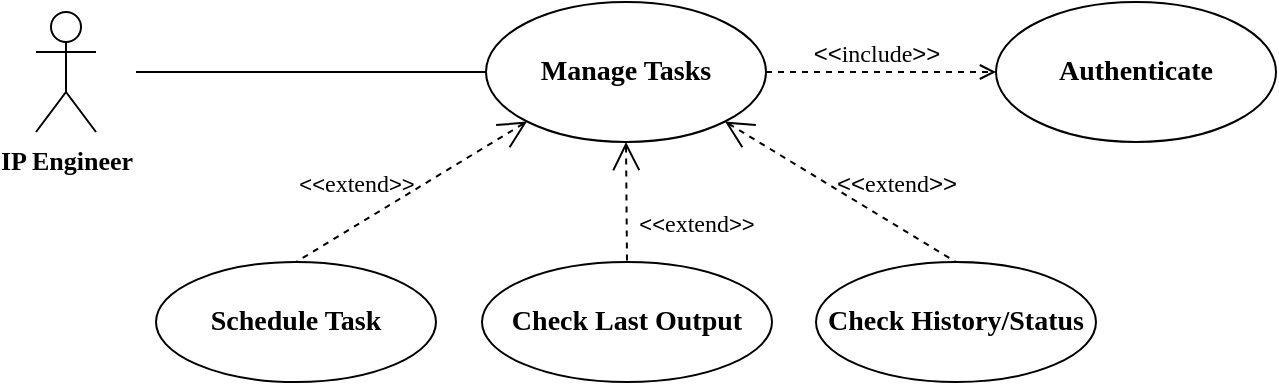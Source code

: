 <mxfile version="13.6.2" type="github"><diagram id="fceYZK4B8EAD64JDlkFU" name="Page-1"><mxGraphModel dx="716" dy="378" grid="1" gridSize="10" guides="1" tooltips="1" connect="1" arrows="1" fold="1" page="1" pageScale="1" pageWidth="850" pageHeight="1100" math="0" shadow="0" extFonts="Old Standard TT^https://fonts.googleapis.com/css?family=Old+Standard+TT"><root><mxCell id="0"/><mxCell id="1" parent="0"/><mxCell id="AMwVumv2ms9iytiUo9Ck-6" value="&lt;font face=&quot;Old Standard TT&quot; size=&quot;1&quot;&gt;&lt;b style=&quot;font-size: 13px&quot;&gt;IP Engineer&lt;/b&gt;&lt;/font&gt;" style="shape=umlActor;html=1;verticalLabelPosition=bottom;verticalAlign=top;align=center;" parent="1" vertex="1"><mxGeometry x="130" y="145" width="30" height="60" as="geometry"/></mxCell><mxCell id="AMwVumv2ms9iytiUo9Ck-14" value="&lt;font face=&quot;Old Standard TT&quot;&gt;&lt;span style=&quot;font-size: 14px&quot;&gt;&lt;b&gt;Authenticate&lt;/b&gt;&lt;/span&gt;&lt;/font&gt;" style="ellipse;whiteSpace=wrap;html=1;fillColor=none;" parent="1" vertex="1"><mxGeometry x="610" y="140" width="140" height="70" as="geometry"/></mxCell><mxCell id="AMwVumv2ms9iytiUo9Ck-17" value="&lt;font face=&quot;Old Standard TT&quot; size=&quot;1&quot;&gt;&lt;b style=&quot;font-size: 14px&quot;&gt;Manage Tasks&lt;/b&gt;&lt;/font&gt;" style="ellipse;whiteSpace=wrap;html=1;fillColor=none;" parent="1" vertex="1"><mxGeometry x="355" y="140" width="140" height="70" as="geometry"/></mxCell><mxCell id="AMwVumv2ms9iytiUo9Ck-43" value="&lt;font style=&quot;font-size: 12px&quot;&gt;&amp;lt;&amp;lt;&lt;font face=&quot;Old Standard TT&quot; style=&quot;font-size: 12px&quot;&gt;include&lt;/font&gt;&amp;gt;&amp;gt;&lt;/font&gt;" style="edgeStyle=none;html=1;endArrow=open;verticalAlign=bottom;dashed=1;labelBackgroundColor=none;exitX=1;exitY=0.5;exitDx=0;exitDy=0;entryX=0;entryY=0.5;entryDx=0;entryDy=0;" parent="1" source="AMwVumv2ms9iytiUo9Ck-17" target="AMwVumv2ms9iytiUo9Ck-14" edge="1"><mxGeometry x="-0.043" width="160" relative="1" as="geometry"><mxPoint x="600" y="190" as="sourcePoint"/><mxPoint x="650" y="175" as="targetPoint"/><Array as="points"/><mxPoint as="offset"/></mxGeometry></mxCell><mxCell id="AMwVumv2ms9iytiUo9Ck-51" value="" style="edgeStyle=none;html=1;endArrow=none;verticalAlign=bottom;entryX=0;entryY=0.5;entryDx=0;entryDy=0;" parent="1" target="AMwVumv2ms9iytiUo9Ck-17" edge="1"><mxGeometry width="160" relative="1" as="geometry"><mxPoint x="180" y="175" as="sourcePoint"/><mxPoint x="330" y="95" as="targetPoint"/></mxGeometry></mxCell><mxCell id="AMwVumv2ms9iytiUo9Ck-59" value="&lt;font face=&quot;Old Standard TT&quot; size=&quot;1&quot;&gt;&lt;b style=&quot;font-size: 14px&quot;&gt;Schedule Task&lt;/b&gt;&lt;/font&gt;" style="ellipse;whiteSpace=wrap;html=1;fillColor=none;" parent="1" vertex="1"><mxGeometry x="190" y="270" width="140" height="60" as="geometry"/></mxCell><mxCell id="AMwVumv2ms9iytiUo9Ck-60" value="&lt;font face=&quot;Old Standard TT&quot; size=&quot;1&quot;&gt;&lt;b style=&quot;font-size: 14px&quot;&gt;Check History/Status&lt;/b&gt;&lt;/font&gt;" style="ellipse;whiteSpace=wrap;html=1;fillColor=none;" parent="1" vertex="1"><mxGeometry x="520" y="270" width="140" height="60" as="geometry"/></mxCell><mxCell id="AMwVumv2ms9iytiUo9Ck-61" value="&lt;font face=&quot;Old Standard TT&quot; size=&quot;1&quot;&gt;&lt;b style=&quot;font-size: 14px&quot;&gt;Check Last Output&lt;/b&gt;&lt;/font&gt;" style="ellipse;whiteSpace=wrap;html=1;fillColor=none;" parent="1" vertex="1"><mxGeometry x="353" y="270" width="145" height="60" as="geometry"/></mxCell><mxCell id="AMwVumv2ms9iytiUo9Ck-64" value="&lt;font style=&quot;font-size: 12px&quot;&gt;&amp;lt;&amp;lt;&lt;font face=&quot;Old Standard TT&quot; style=&quot;font-size: 12px&quot;&gt;extend&lt;/font&gt;&amp;gt;&amp;gt;&lt;/font&gt;" style="edgeStyle=none;html=1;startArrow=open;endArrow=none;startSize=12;verticalAlign=bottom;dashed=1;labelBackgroundColor=none;exitX=1;exitY=1;exitDx=0;exitDy=0;entryX=0.5;entryY=0;entryDx=0;entryDy=0;" parent="1" source="AMwVumv2ms9iytiUo9Ck-17" target="AMwVumv2ms9iytiUo9Ck-60" edge="1"><mxGeometry x="0.39" y="10" width="160" relative="1" as="geometry"><mxPoint x="340" y="250" as="sourcePoint"/><mxPoint x="500" y="250" as="targetPoint"/><mxPoint as="offset"/></mxGeometry></mxCell><mxCell id="AMwVumv2ms9iytiUo9Ck-65" value="&amp;lt;&amp;lt;&lt;font face=&quot;Old Standard TT&quot; style=&quot;font-size: 12px&quot;&gt;extend&lt;/font&gt;&amp;gt;&amp;gt;" style="edgeStyle=none;html=1;startArrow=open;endArrow=none;startSize=12;verticalAlign=bottom;dashed=1;labelBackgroundColor=none;entryX=0.5;entryY=0;entryDx=0;entryDy=0;exitX=0;exitY=1;exitDx=0;exitDy=0;" parent="1" source="AMwVumv2ms9iytiUo9Ck-17" target="AMwVumv2ms9iytiUo9Ck-59" edge="1"><mxGeometry x="0.39" y="-10" width="160" relative="1" as="geometry"><mxPoint x="375" y="230" as="sourcePoint"/><mxPoint x="470" y="270" as="targetPoint"/><mxPoint as="offset"/></mxGeometry></mxCell><mxCell id="AMwVumv2ms9iytiUo9Ck-68" value="&amp;lt;&amp;lt;&lt;font face=&quot;Old Standard TT&quot; style=&quot;font-size: 12px&quot;&gt;extend&lt;/font&gt;&amp;gt;&amp;gt;" style="edgeStyle=none;html=1;startArrow=open;endArrow=none;startSize=12;verticalAlign=bottom;dashed=1;labelBackgroundColor=none;entryX=0.5;entryY=0;entryDx=0;entryDy=0;exitX=0.5;exitY=1;exitDx=0;exitDy=0;" parent="1" source="AMwVumv2ms9iytiUo9Ck-17" target="AMwVumv2ms9iytiUo9Ck-61" edge="1"><mxGeometry x="0.676" y="35" width="160" relative="1" as="geometry"><mxPoint x="410" y="211" as="sourcePoint"/><mxPoint x="550" y="300" as="targetPoint"/><mxPoint as="offset"/></mxGeometry></mxCell></root></mxGraphModel></diagram></mxfile>